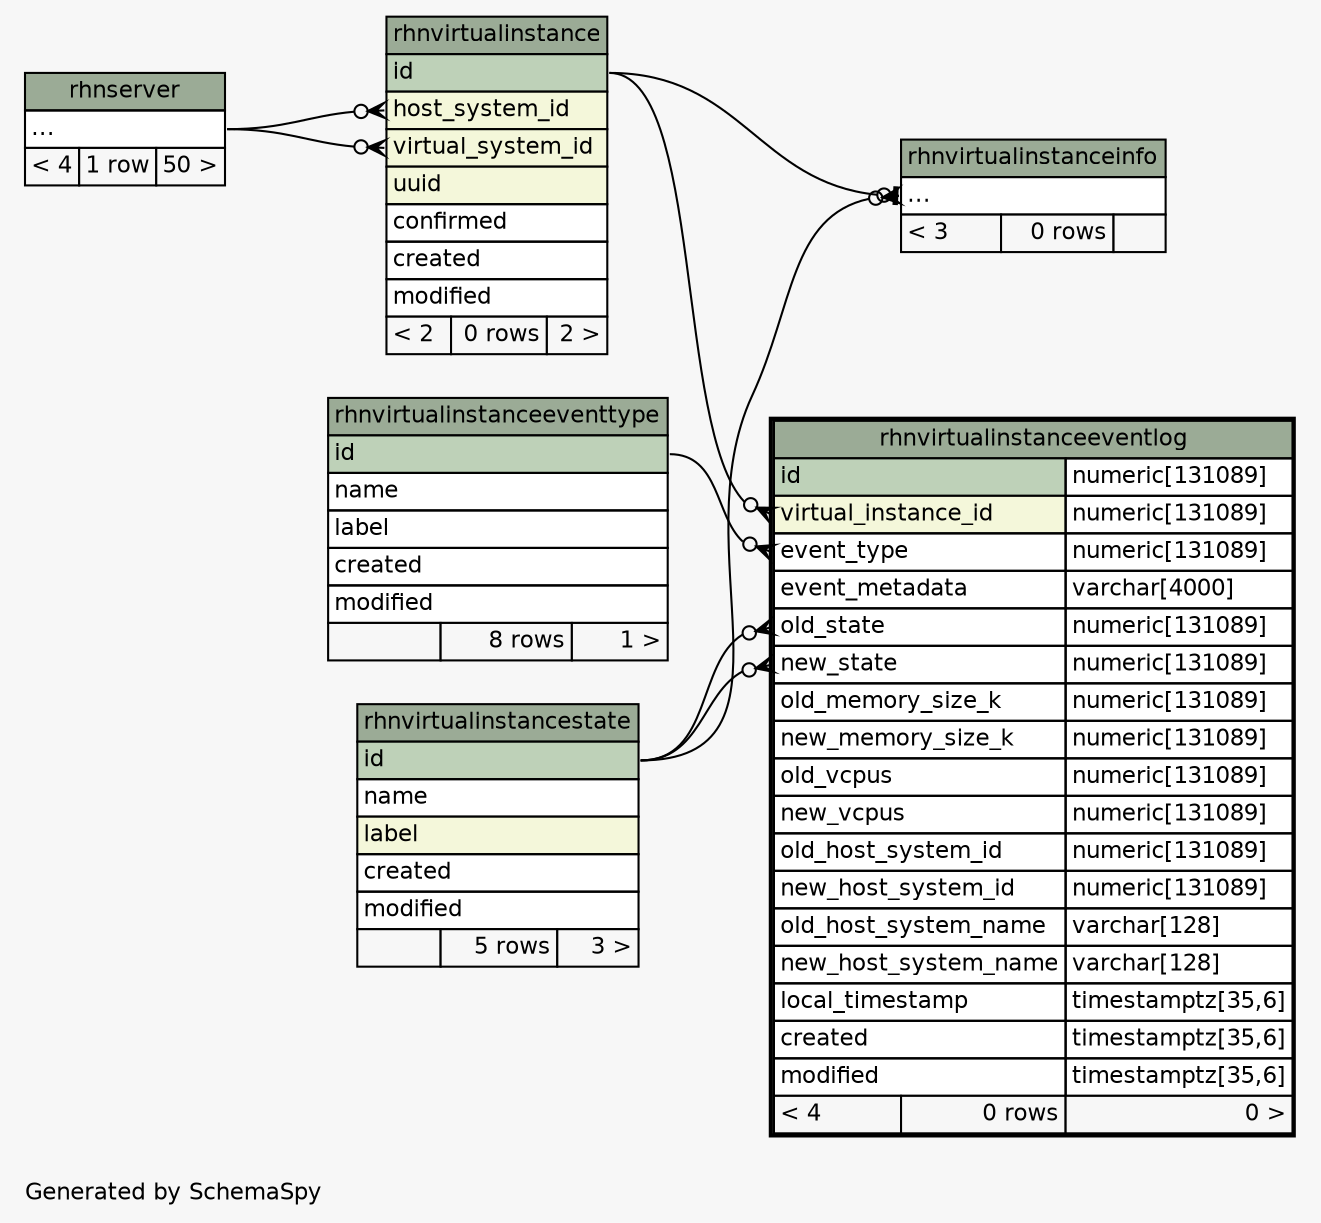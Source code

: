 // dot 2.26.0 on Linux 2.6.32-696.6.3.el6.x86_64
// SchemaSpy rev 590
digraph "twoDegreesRelationshipsDiagram" {
  graph [
    rankdir="RL"
    bgcolor="#f7f7f7"
    label="\nGenerated by SchemaSpy"
    labeljust="l"
    nodesep="0.18"
    ranksep="0.46"
    fontname="Helvetica"
    fontsize="11"
  ];
  node [
    fontname="Helvetica"
    fontsize="11"
    shape="plaintext"
  ];
  edge [
    arrowsize="0.8"
  ];
  "rhnvirtualinstance":"host_system_id":w -> "rhnserver":"elipses":e [arrowhead=none dir=back arrowtail=crowodot];
  "rhnvirtualinstance":"virtual_system_id":w -> "rhnserver":"elipses":e [arrowhead=none dir=back arrowtail=crowodot];
  "rhnvirtualinstanceeventlog":"event_type":w -> "rhnvirtualinstanceeventtype":"id":e [arrowhead=none dir=back arrowtail=crowodot];
  "rhnvirtualinstanceeventlog":"new_state":w -> "rhnvirtualinstancestate":"id":e [arrowhead=none dir=back arrowtail=crowodot];
  "rhnvirtualinstanceeventlog":"old_state":w -> "rhnvirtualinstancestate":"id":e [arrowhead=none dir=back arrowtail=crowodot];
  "rhnvirtualinstanceeventlog":"virtual_instance_id":w -> "rhnvirtualinstance":"id":e [arrowhead=none dir=back arrowtail=crowodot];
  "rhnvirtualinstanceinfo":"elipses":w -> "rhnvirtualinstance":"id":e [arrowhead=none dir=back arrowtail=teeodot];
  "rhnvirtualinstanceinfo":"elipses":w -> "rhnvirtualinstancestate":"id":e [arrowhead=none dir=back arrowtail=crowodot];
  "rhnserver" [
    label=<
    <TABLE BORDER="0" CELLBORDER="1" CELLSPACING="0" BGCOLOR="#ffffff">
      <TR><TD COLSPAN="3" BGCOLOR="#9bab96" ALIGN="CENTER">rhnserver</TD></TR>
      <TR><TD PORT="elipses" COLSPAN="3" ALIGN="LEFT">...</TD></TR>
      <TR><TD ALIGN="LEFT" BGCOLOR="#f7f7f7">&lt; 4</TD><TD ALIGN="RIGHT" BGCOLOR="#f7f7f7">1 row</TD><TD ALIGN="RIGHT" BGCOLOR="#f7f7f7">50 &gt;</TD></TR>
    </TABLE>>
    URL="rhnserver.html"
    tooltip="rhnserver"
  ];
  "rhnvirtualinstance" [
    label=<
    <TABLE BORDER="0" CELLBORDER="1" CELLSPACING="0" BGCOLOR="#ffffff">
      <TR><TD COLSPAN="3" BGCOLOR="#9bab96" ALIGN="CENTER">rhnvirtualinstance</TD></TR>
      <TR><TD PORT="id" COLSPAN="3" BGCOLOR="#bed1b8" ALIGN="LEFT">id</TD></TR>
      <TR><TD PORT="host_system_id" COLSPAN="3" BGCOLOR="#f4f7da" ALIGN="LEFT">host_system_id</TD></TR>
      <TR><TD PORT="virtual_system_id" COLSPAN="3" BGCOLOR="#f4f7da" ALIGN="LEFT">virtual_system_id</TD></TR>
      <TR><TD PORT="uuid" COLSPAN="3" BGCOLOR="#f4f7da" ALIGN="LEFT">uuid</TD></TR>
      <TR><TD PORT="confirmed" COLSPAN="3" ALIGN="LEFT">confirmed</TD></TR>
      <TR><TD PORT="created" COLSPAN="3" ALIGN="LEFT">created</TD></TR>
      <TR><TD PORT="modified" COLSPAN="3" ALIGN="LEFT">modified</TD></TR>
      <TR><TD ALIGN="LEFT" BGCOLOR="#f7f7f7">&lt; 2</TD><TD ALIGN="RIGHT" BGCOLOR="#f7f7f7">0 rows</TD><TD ALIGN="RIGHT" BGCOLOR="#f7f7f7">2 &gt;</TD></TR>
    </TABLE>>
    URL="rhnvirtualinstance.html"
    tooltip="rhnvirtualinstance"
  ];
  "rhnvirtualinstanceeventlog" [
    label=<
    <TABLE BORDER="2" CELLBORDER="1" CELLSPACING="0" BGCOLOR="#ffffff">
      <TR><TD COLSPAN="3" BGCOLOR="#9bab96" ALIGN="CENTER">rhnvirtualinstanceeventlog</TD></TR>
      <TR><TD PORT="id" COLSPAN="2" BGCOLOR="#bed1b8" ALIGN="LEFT">id</TD><TD PORT="id.type" ALIGN="LEFT">numeric[131089]</TD></TR>
      <TR><TD PORT="virtual_instance_id" COLSPAN="2" BGCOLOR="#f4f7da" ALIGN="LEFT">virtual_instance_id</TD><TD PORT="virtual_instance_id.type" ALIGN="LEFT">numeric[131089]</TD></TR>
      <TR><TD PORT="event_type" COLSPAN="2" ALIGN="LEFT">event_type</TD><TD PORT="event_type.type" ALIGN="LEFT">numeric[131089]</TD></TR>
      <TR><TD PORT="event_metadata" COLSPAN="2" ALIGN="LEFT">event_metadata</TD><TD PORT="event_metadata.type" ALIGN="LEFT">varchar[4000]</TD></TR>
      <TR><TD PORT="old_state" COLSPAN="2" ALIGN="LEFT">old_state</TD><TD PORT="old_state.type" ALIGN="LEFT">numeric[131089]</TD></TR>
      <TR><TD PORT="new_state" COLSPAN="2" ALIGN="LEFT">new_state</TD><TD PORT="new_state.type" ALIGN="LEFT">numeric[131089]</TD></TR>
      <TR><TD PORT="old_memory_size_k" COLSPAN="2" ALIGN="LEFT">old_memory_size_k</TD><TD PORT="old_memory_size_k.type" ALIGN="LEFT">numeric[131089]</TD></TR>
      <TR><TD PORT="new_memory_size_k" COLSPAN="2" ALIGN="LEFT">new_memory_size_k</TD><TD PORT="new_memory_size_k.type" ALIGN="LEFT">numeric[131089]</TD></TR>
      <TR><TD PORT="old_vcpus" COLSPAN="2" ALIGN="LEFT">old_vcpus</TD><TD PORT="old_vcpus.type" ALIGN="LEFT">numeric[131089]</TD></TR>
      <TR><TD PORT="new_vcpus" COLSPAN="2" ALIGN="LEFT">new_vcpus</TD><TD PORT="new_vcpus.type" ALIGN="LEFT">numeric[131089]</TD></TR>
      <TR><TD PORT="old_host_system_id" COLSPAN="2" ALIGN="LEFT">old_host_system_id</TD><TD PORT="old_host_system_id.type" ALIGN="LEFT">numeric[131089]</TD></TR>
      <TR><TD PORT="new_host_system_id" COLSPAN="2" ALIGN="LEFT">new_host_system_id</TD><TD PORT="new_host_system_id.type" ALIGN="LEFT">numeric[131089]</TD></TR>
      <TR><TD PORT="old_host_system_name" COLSPAN="2" ALIGN="LEFT">old_host_system_name</TD><TD PORT="old_host_system_name.type" ALIGN="LEFT">varchar[128]</TD></TR>
      <TR><TD PORT="new_host_system_name" COLSPAN="2" ALIGN="LEFT">new_host_system_name</TD><TD PORT="new_host_system_name.type" ALIGN="LEFT">varchar[128]</TD></TR>
      <TR><TD PORT="local_timestamp" COLSPAN="2" ALIGN="LEFT">local_timestamp</TD><TD PORT="local_timestamp.type" ALIGN="LEFT">timestamptz[35,6]</TD></TR>
      <TR><TD PORT="created" COLSPAN="2" ALIGN="LEFT">created</TD><TD PORT="created.type" ALIGN="LEFT">timestamptz[35,6]</TD></TR>
      <TR><TD PORT="modified" COLSPAN="2" ALIGN="LEFT">modified</TD><TD PORT="modified.type" ALIGN="LEFT">timestamptz[35,6]</TD></TR>
      <TR><TD ALIGN="LEFT" BGCOLOR="#f7f7f7">&lt; 4</TD><TD ALIGN="RIGHT" BGCOLOR="#f7f7f7">0 rows</TD><TD ALIGN="RIGHT" BGCOLOR="#f7f7f7">0 &gt;</TD></TR>
    </TABLE>>
    URL="rhnvirtualinstanceeventlog.html"
    tooltip="rhnvirtualinstanceeventlog"
  ];
  "rhnvirtualinstanceeventtype" [
    label=<
    <TABLE BORDER="0" CELLBORDER="1" CELLSPACING="0" BGCOLOR="#ffffff">
      <TR><TD COLSPAN="3" BGCOLOR="#9bab96" ALIGN="CENTER">rhnvirtualinstanceeventtype</TD></TR>
      <TR><TD PORT="id" COLSPAN="3" BGCOLOR="#bed1b8" ALIGN="LEFT">id</TD></TR>
      <TR><TD PORT="name" COLSPAN="3" ALIGN="LEFT">name</TD></TR>
      <TR><TD PORT="label" COLSPAN="3" ALIGN="LEFT">label</TD></TR>
      <TR><TD PORT="created" COLSPAN="3" ALIGN="LEFT">created</TD></TR>
      <TR><TD PORT="modified" COLSPAN="3" ALIGN="LEFT">modified</TD></TR>
      <TR><TD ALIGN="LEFT" BGCOLOR="#f7f7f7">  </TD><TD ALIGN="RIGHT" BGCOLOR="#f7f7f7">8 rows</TD><TD ALIGN="RIGHT" BGCOLOR="#f7f7f7">1 &gt;</TD></TR>
    </TABLE>>
    URL="rhnvirtualinstanceeventtype.html"
    tooltip="rhnvirtualinstanceeventtype"
  ];
  "rhnvirtualinstanceinfo" [
    label=<
    <TABLE BORDER="0" CELLBORDER="1" CELLSPACING="0" BGCOLOR="#ffffff">
      <TR><TD COLSPAN="3" BGCOLOR="#9bab96" ALIGN="CENTER">rhnvirtualinstanceinfo</TD></TR>
      <TR><TD PORT="elipses" COLSPAN="3" ALIGN="LEFT">...</TD></TR>
      <TR><TD ALIGN="LEFT" BGCOLOR="#f7f7f7">&lt; 3</TD><TD ALIGN="RIGHT" BGCOLOR="#f7f7f7">0 rows</TD><TD ALIGN="RIGHT" BGCOLOR="#f7f7f7">  </TD></TR>
    </TABLE>>
    URL="rhnvirtualinstanceinfo.html"
    tooltip="rhnvirtualinstanceinfo"
  ];
  "rhnvirtualinstancestate" [
    label=<
    <TABLE BORDER="0" CELLBORDER="1" CELLSPACING="0" BGCOLOR="#ffffff">
      <TR><TD COLSPAN="3" BGCOLOR="#9bab96" ALIGN="CENTER">rhnvirtualinstancestate</TD></TR>
      <TR><TD PORT="id" COLSPAN="3" BGCOLOR="#bed1b8" ALIGN="LEFT">id</TD></TR>
      <TR><TD PORT="name" COLSPAN="3" ALIGN="LEFT">name</TD></TR>
      <TR><TD PORT="label" COLSPAN="3" BGCOLOR="#f4f7da" ALIGN="LEFT">label</TD></TR>
      <TR><TD PORT="created" COLSPAN="3" ALIGN="LEFT">created</TD></TR>
      <TR><TD PORT="modified" COLSPAN="3" ALIGN="LEFT">modified</TD></TR>
      <TR><TD ALIGN="LEFT" BGCOLOR="#f7f7f7">  </TD><TD ALIGN="RIGHT" BGCOLOR="#f7f7f7">5 rows</TD><TD ALIGN="RIGHT" BGCOLOR="#f7f7f7">3 &gt;</TD></TR>
    </TABLE>>
    URL="rhnvirtualinstancestate.html"
    tooltip="rhnvirtualinstancestate"
  ];
}
